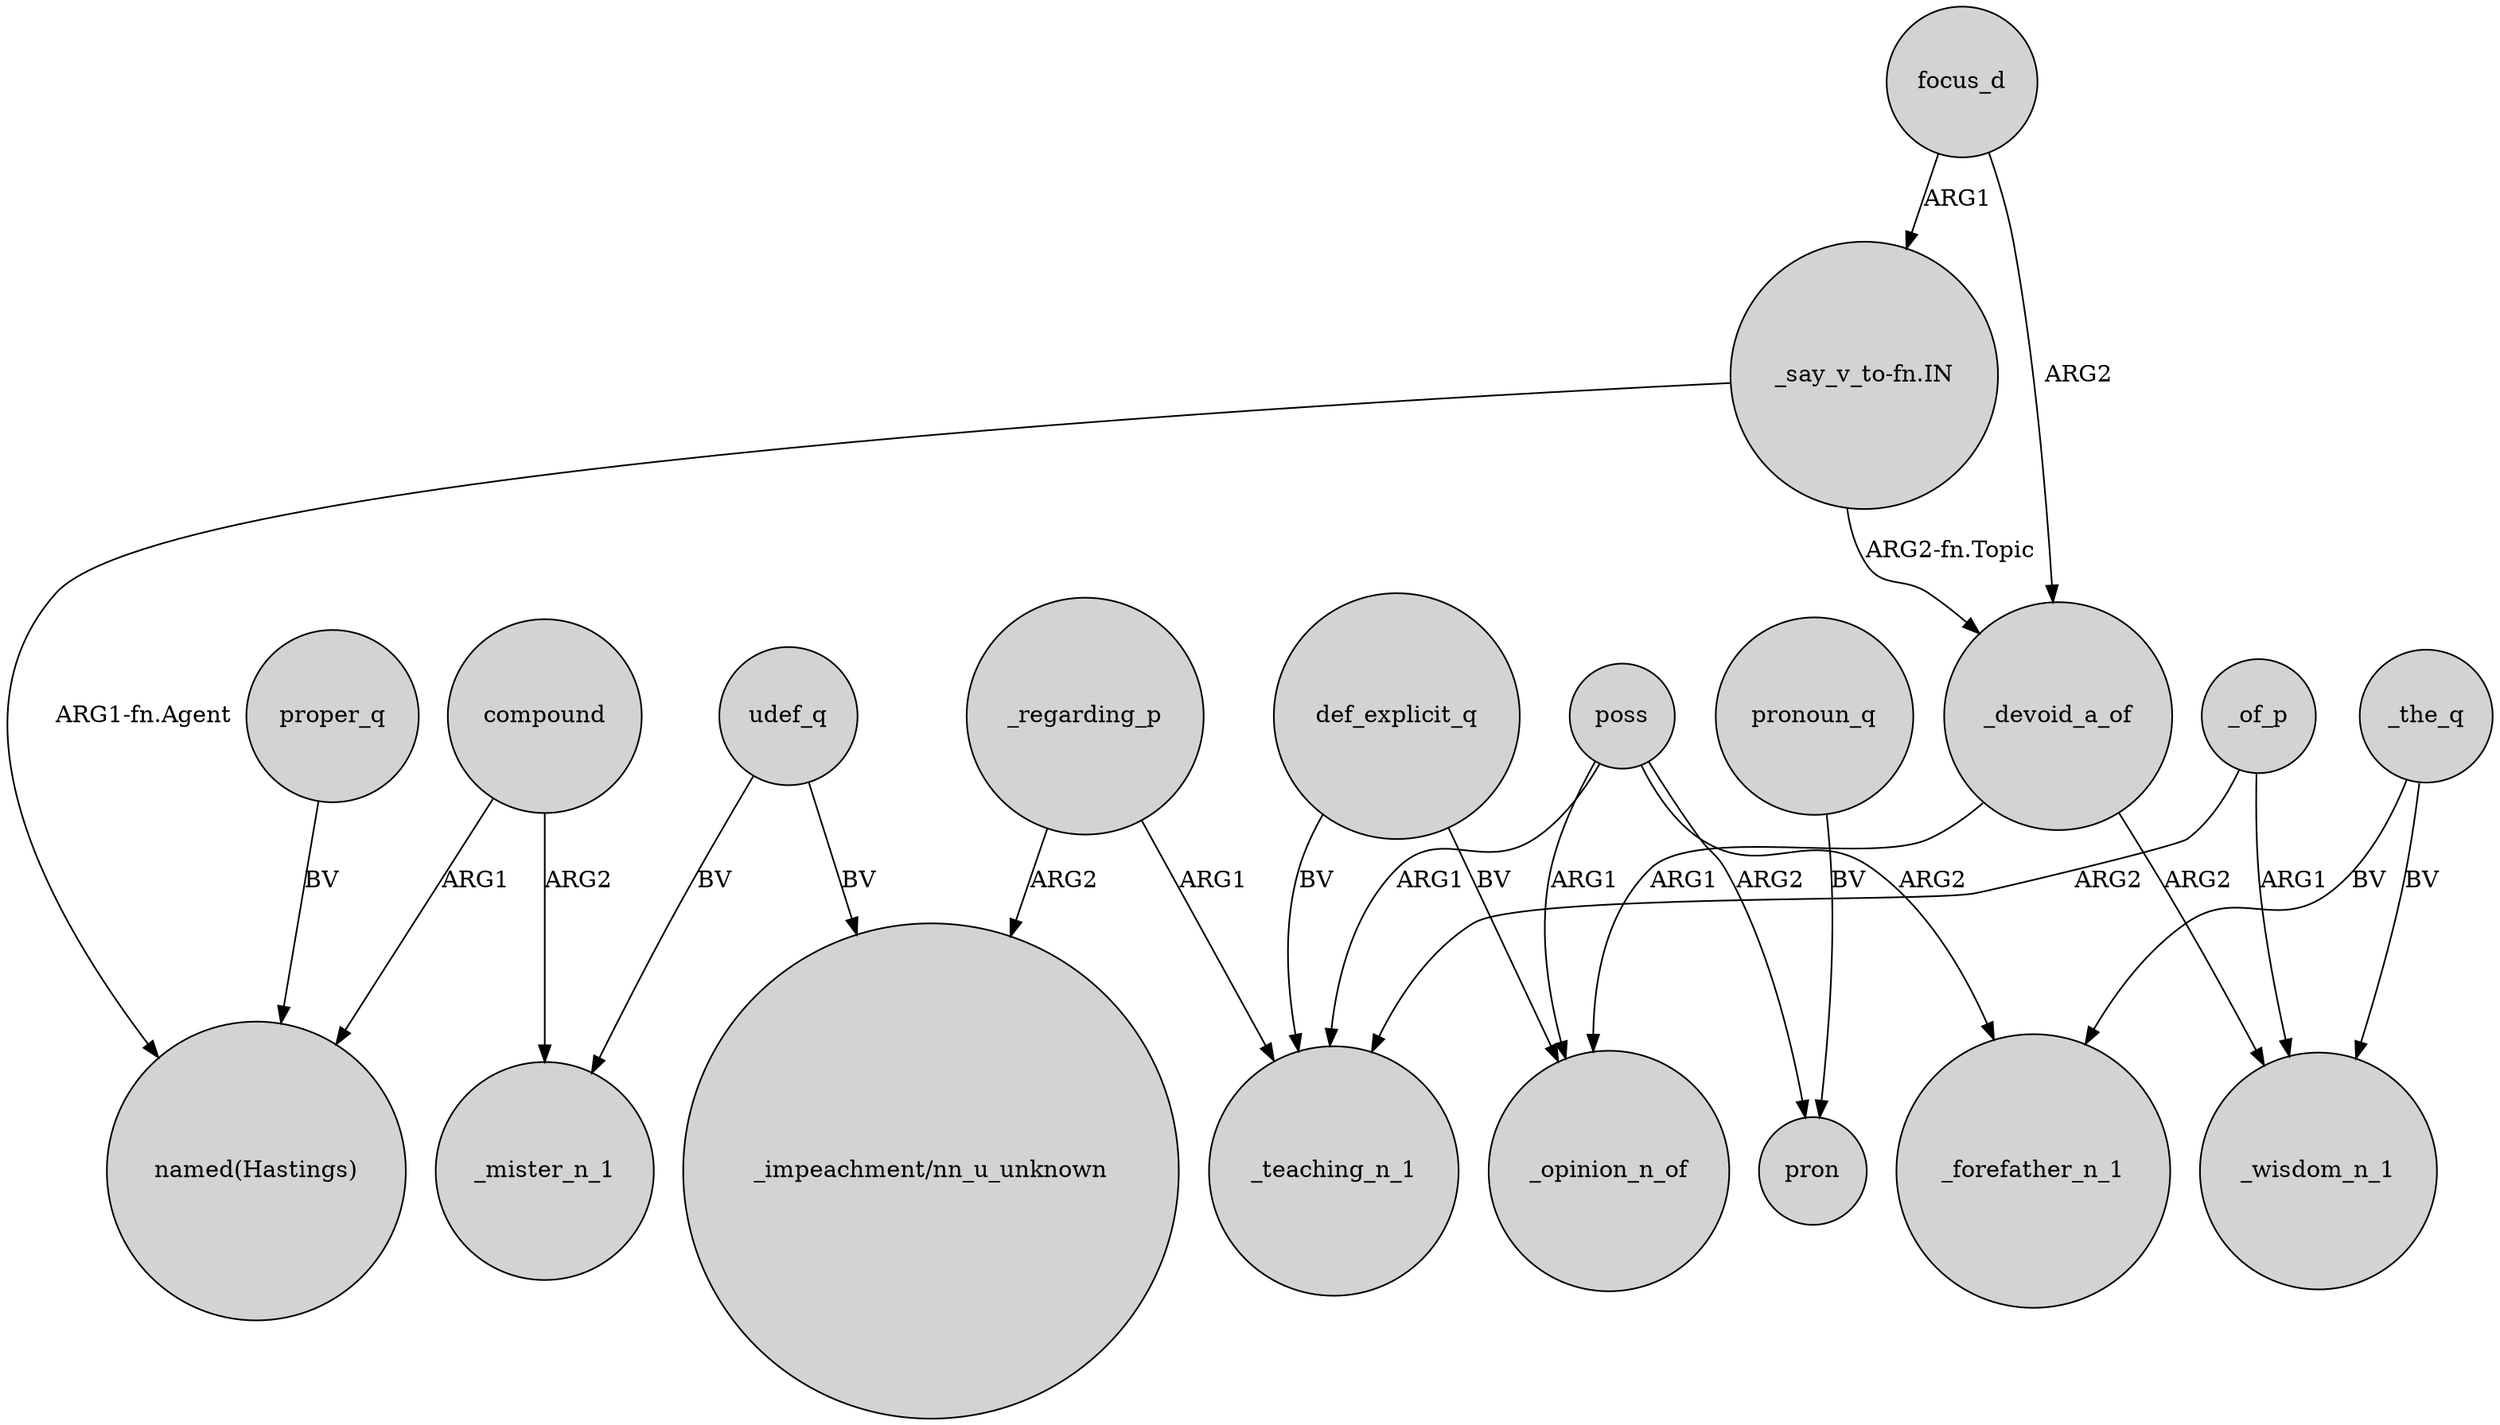digraph {
	node [shape=circle style=filled]
	"_say_v_to-fn.IN" -> "named(Hastings)" [label="ARG1-fn.Agent"]
	udef_q -> "_impeachment/nn_u_unknown" [label=BV]
	poss -> pron [label=ARG2]
	def_explicit_q -> _opinion_n_of [label=BV]
	poss -> _opinion_n_of [label=ARG1]
	compound -> _mister_n_1 [label=ARG2]
	udef_q -> _mister_n_1 [label=BV]
	_regarding_p -> _teaching_n_1 [label=ARG1]
	"_say_v_to-fn.IN" -> _devoid_a_of [label="ARG2-fn.Topic"]
	poss -> _forefather_n_1 [label=ARG2]
	def_explicit_q -> _teaching_n_1 [label=BV]
	focus_d -> _devoid_a_of [label=ARG2]
	compound -> "named(Hastings)" [label=ARG1]
	_the_q -> _forefather_n_1 [label=BV]
	pronoun_q -> pron [label=BV]
	proper_q -> "named(Hastings)" [label=BV]
	_of_p -> _wisdom_n_1 [label=ARG1]
	_devoid_a_of -> _opinion_n_of [label=ARG1]
	poss -> _teaching_n_1 [label=ARG1]
	_regarding_p -> "_impeachment/nn_u_unknown" [label=ARG2]
	_devoid_a_of -> _wisdom_n_1 [label=ARG2]
	_of_p -> _teaching_n_1 [label=ARG2]
	_the_q -> _wisdom_n_1 [label=BV]
	focus_d -> "_say_v_to-fn.IN" [label=ARG1]
}
